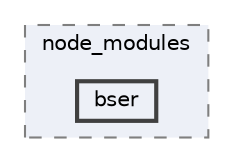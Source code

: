 digraph "pkiclassroomrescheduler/src/main/frontend/node_modules/bser"
{
 // LATEX_PDF_SIZE
  bgcolor="transparent";
  edge [fontname=Helvetica,fontsize=10,labelfontname=Helvetica,labelfontsize=10];
  node [fontname=Helvetica,fontsize=10,shape=box,height=0.2,width=0.4];
  compound=true
  subgraph clusterdir_72953eda66ccb3a2722c28e1c3e6c23b {
    graph [ bgcolor="#edf0f7", pencolor="grey50", label="node_modules", fontname=Helvetica,fontsize=10 style="filled,dashed", URL="dir_72953eda66ccb3a2722c28e1c3e6c23b.html",tooltip=""]
  dir_d8c811d998fae945cedc266b09e8dd89 [label="bser", fillcolor="#edf0f7", color="grey25", style="filled,bold", URL="dir_d8c811d998fae945cedc266b09e8dd89.html",tooltip=""];
  }
}

